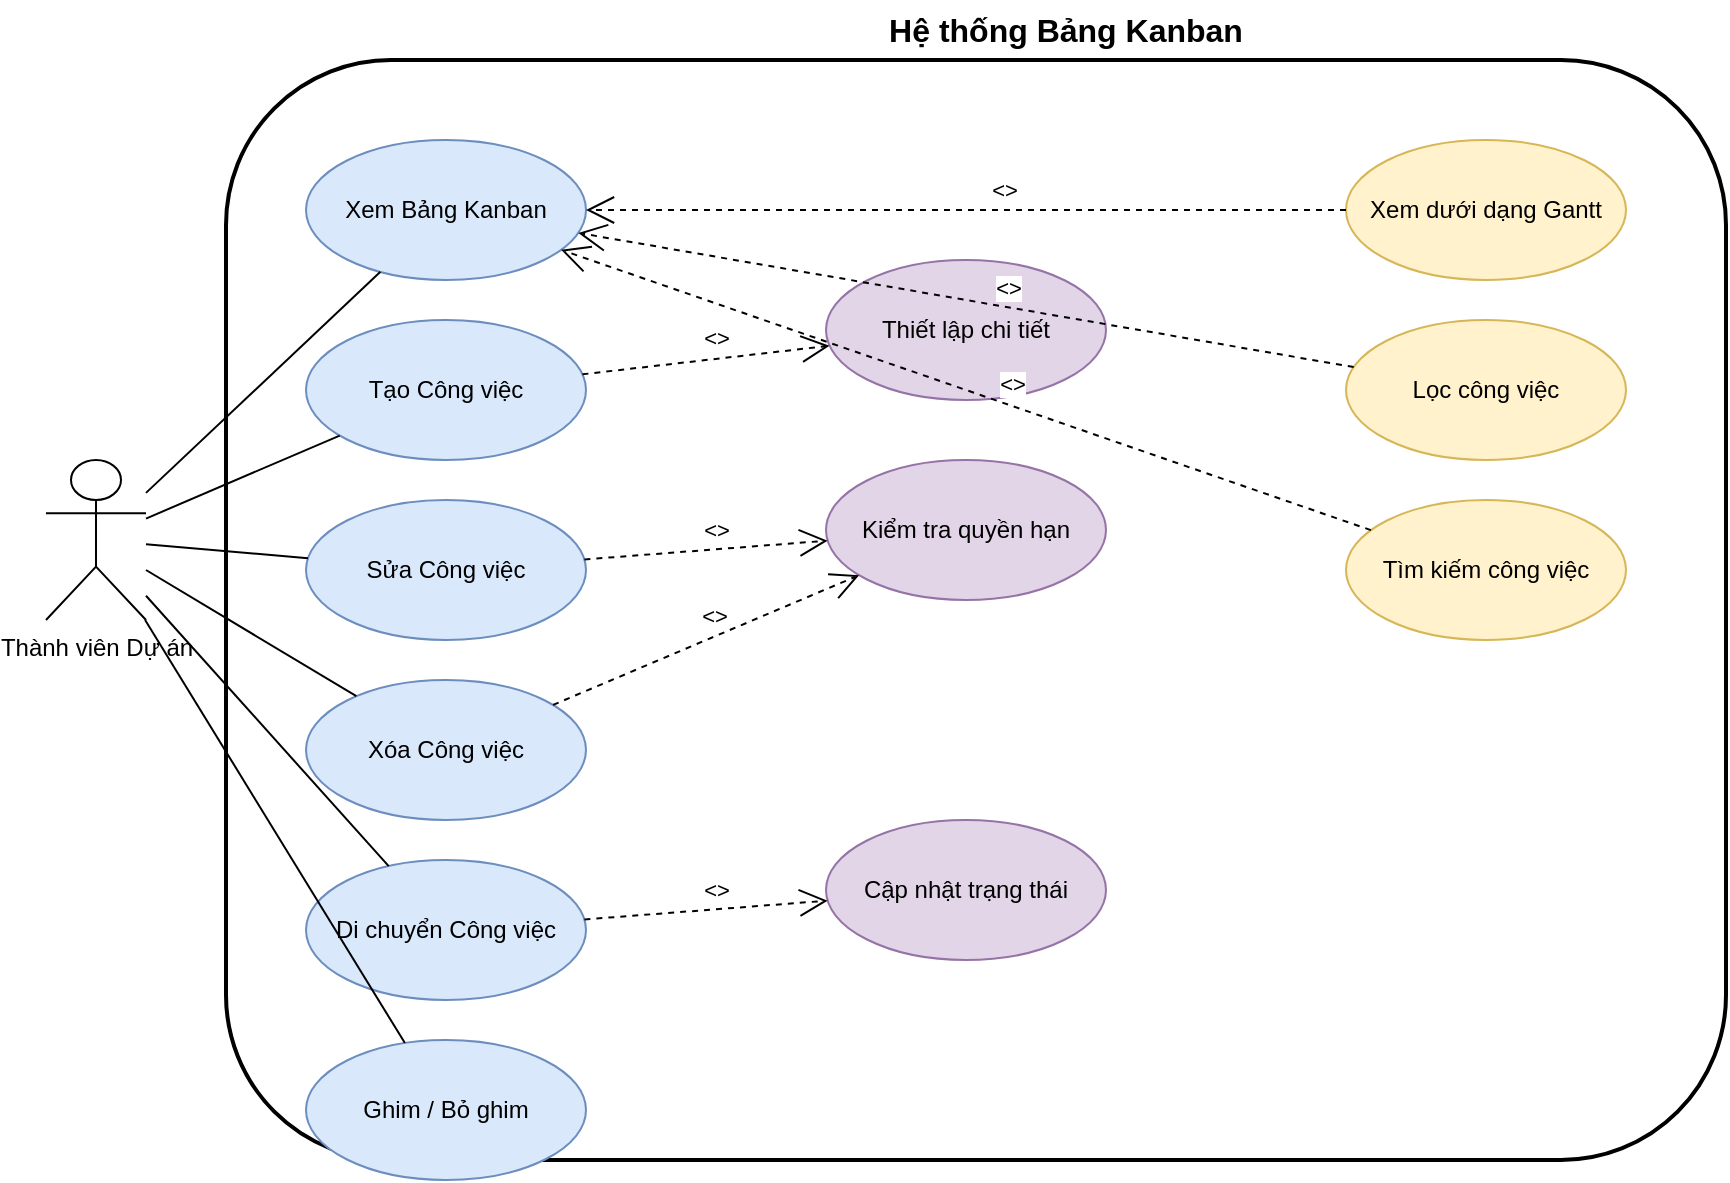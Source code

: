 <mxfile version="27.2.0">
  <diagram name="Use Case - Quản lý Kanban" id="kanban-usecase">
    <mxGraphModel dx="1138" dy="408" grid="1" gridSize="10" guides="1" tooltips="1" connect="1" arrows="1" fold="1" page="1" pageScale="1" pageWidth="1169" pageHeight="827" math="0" shadow="0">
      <root>
        <mxCell id="0" />
        <mxCell id="1" parent="0" />
        
        <!-- ACTORS -->
        <mxCell id="2" value="Thành viên Dự án" style="shape=umlActor;verticalLabelPosition=bottom;verticalAlign=top;html=1;outlineConnect=0;" parent="1" vertex="1">
          <mxGeometry x="30" y="300" width="50" height="80" as="geometry" />
        </mxCell>
        
        <!-- TIÊU ĐỀ HỆ THỐNG -->
        <mxCell id="23" value="Hệ thống Bảng Kanban" style="text;html=1;strokeColor=none;fillColor=none;align=center;verticalAlign=middle;whiteSpace=wrap;rounded=0;fontSize=16;fontStyle=1;" parent="1" vertex="1">
          <mxGeometry x="400" y="70" width="280" height="30" as="geometry" />
        </mxCell>
        
        <!-- SYSTEM BOUNDARY -->
        <mxCell id="3" value="" style="rounded=1;whiteSpace=wrap;html=1;strokeWidth=2;fillColor=none;dashed=0;strokeColor=#000000;fontStyle=1;fontSize=14;" parent="1" vertex="1">
          <mxGeometry x="120" y="100" width="750" height="550" as="geometry" />
        </mxCell>
        
        <!-- USE CASE CHÍNH - CỘT TRÁI -->
        <mxCell id="4" value="Xem Bảng Kanban" style="ellipse;whiteSpace=wrap;html=1;fillColor=#dae8fc;strokeColor=#6c8ebf;" parent="1" vertex="1">
          <mxGeometry x="160" y="140" width="140" height="70" as="geometry" />
        </mxCell>
        <mxCell id="5" value="Tạo Công việc" style="ellipse;whiteSpace=wrap;html=1;fillColor=#dae8fc;strokeColor=#6c8ebf;" parent="1" vertex="1">
          <mxGeometry x="160" y="230" width="140" height="70" as="geometry" />
        </mxCell>
        <mxCell id="6" value="Sửa Công việc" style="ellipse;whiteSpace=wrap;html=1;fillColor=#dae8fc;strokeColor=#6c8ebf;" parent="1" vertex="1">
          <mxGeometry x="160" y="320" width="140" height="70" as="geometry" />
        </mxCell>
        <mxCell id="7" value="Xóa Công việc" style="ellipse;whiteSpace=wrap;html=1;fillColor=#dae8fc;strokeColor=#6c8ebf;" parent="1" vertex="1">
          <mxGeometry x="160" y="410" width="140" height="70" as="geometry" />
        </mxCell>
        <mxCell id="8" value="Di chuyển Công việc" style="ellipse;whiteSpace=wrap;html=1;fillColor=#dae8fc;strokeColor=#6c8ebf;" parent="1" vertex="1">
          <mxGeometry x="160" y="500" width="140" height="70" as="geometry" />
        </mxCell>
        <mxCell id="9" value="Ghim / Bỏ ghim" style="ellipse;whiteSpace=wrap;html=1;fillColor=#dae8fc;strokeColor=#6c8ebf;" parent="1" vertex="1">
          <mxGeometry x="160" y="590" width="140" height="70" as="geometry" />
        </mxCell>
        
        <!-- USE CASE HỖ TRỢ - CỘT GIỮA -->
        <mxCell id="10" value="Thiết lập chi tiết" style="ellipse;whiteSpace=wrap;html=1;fillColor=#e1d5e7;strokeColor=#9673a6;" parent="1" vertex="1">
          <mxGeometry x="420" y="200" width="140" height="70" as="geometry" />
        </mxCell>
        <mxCell id="11" value="Kiểm tra quyền hạn" style="ellipse;whiteSpace=wrap;html=1;fillColor=#e1d5e7;strokeColor=#9673a6;" parent="1" vertex="1">
          <mxGeometry x="420" y="300" width="140" height="70" as="geometry" />
        </mxCell>
        <mxCell id="12" value="Cập nhật trạng thái" style="ellipse;whiteSpace=wrap;html=1;fillColor=#e1d5e7;strokeColor=#9673a6;" parent="1" vertex="1">
          <mxGeometry x="420" y="480" width="140" height="70" as="geometry" />
        </mxCell>
        
        <!-- USE CASE MỞ RỘNG - CỘT PHẢI -->
        <mxCell id="13" value="Xem dưới dạng Gantt" style="ellipse;whiteSpace=wrap;html=1;fillColor=#fff2cc;strokeColor=#d6b656;" parent="1" vertex="1">
          <mxGeometry x="680" y="140" width="140" height="70" as="geometry" />
        </mxCell>
        <mxCell id="14" value="Lọc công việc" style="ellipse;whiteSpace=wrap;html=1;fillColor=#fff2cc;strokeColor=#d6b656;" parent="1" vertex="1">
          <mxGeometry x="680" y="230" width="140" height="70" as="geometry" />
        </mxCell>
        <mxCell id="15" value="Tìm kiếm công việc" style="ellipse;whiteSpace=wrap;html=1;fillColor=#fff2cc;strokeColor=#d6b656;" parent="1" vertex="1">
          <mxGeometry x="680" y="320" width="140" height="70" as="geometry" />
        </mxCell>
        
        <!-- KẾT NỐI ACTOR → USE CASE CHÍNH -->
        <mxCell id="16" value="" style="endArrow=none;html=1;rounded=0;" parent="1" source="2" target="4" edge="1">
          <mxGeometry width="50" height="50" relative="1" as="geometry">
            <mxPoint x="80" y="340" as="sourcePoint" />
            <mxPoint x="160" y="175" as="targetPoint" />
          </mxGeometry>
        </mxCell>
        <mxCell id="17" value="" style="endArrow=none;html=1;rounded=0;" parent="1" source="2" target="5" edge="1">
          <mxGeometry width="50" height="50" relative="1" as="geometry">
            <mxPoint x="80" y="340" as="sourcePoint" />
            <mxPoint x="160" y="265" as="targetPoint" />
          </mxGeometry>
        </mxCell>
        <mxCell id="18" value="" style="endArrow=none;html=1;rounded=0;" parent="1" source="2" target="6" edge="1">
          <mxGeometry width="50" height="50" relative="1" as="geometry">
            <mxPoint x="80" y="340" as="sourcePoint" />
            <mxPoint x="160" y="355" as="targetPoint" />
          </mxGeometry>
        </mxCell>
        <mxCell id="19" value="" style="endArrow=none;html=1;rounded=0;" parent="1" source="2" target="7" edge="1">
          <mxGeometry width="50" height="50" relative="1" as="geometry">
            <mxPoint x="80" y="340" as="sourcePoint" />
            <mxPoint x="160" y="445" as="targetPoint" />
          </mxGeometry>
        </mxCell>
        <mxCell id="20" value="" style="endArrow=none;html=1;rounded=0;" parent="1" source="2" target="8" edge="1">
          <mxGeometry width="50" height="50" relative="1" as="geometry">
            <mxPoint x="80" y="340" as="sourcePoint" />
            <mxPoint x="160" y="535" as="targetPoint" />
          </mxGeometry>
        </mxCell>
        <mxCell id="21" value="" style="endArrow=none;html=1;rounded=0;" parent="1" source="2" target="9" edge="1">
          <mxGeometry width="50" height="50" relative="1" as="geometry">
            <mxPoint x="80" y="340" as="sourcePoint" />
            <mxPoint x="160" y="625" as="targetPoint" />
          </mxGeometry>
        </mxCell>
        
        <!-- INCLUDE RELATIONSHIPS -->
        <mxCell id="22" value="&lt;&lt;include&gt;&gt;" style="endArrow=open;endSize=12;dashed=1;html=1;rounded=0;labelPosition=center;verticalLabelPosition=middle;align=center;verticalAlign=middle;" parent="1" source="5" target="10" edge="1">
          <mxGeometry x="0.1" y="10" width="100" height="100" relative="1" as="geometry">
            <mxPoint x="300" y="265" as="sourcePoint" />
            <mxPoint x="420" y="235" as="targetPoint" />
            <mxPoint as="offset" />
          </mxGeometry>
        </mxCell>
        <mxCell id="24" value="&lt;&lt;include&gt;&gt;" style="endArrow=open;endSize=12;dashed=1;html=1;rounded=0;labelPosition=center;verticalLabelPosition=middle;align=center;verticalAlign=middle;" parent="1" source="6" target="11" edge="1">
          <mxGeometry x="0.1" y="10" width="100" height="100" relative="1" as="geometry">
            <mxPoint x="300" y="355" as="sourcePoint" />
            <mxPoint x="420" y="335" as="targetPoint" />
            <mxPoint as="offset" />
          </mxGeometry>
        </mxCell>
        <mxCell id="25" value="&lt;&lt;include&gt;&gt;" style="endArrow=open;endSize=12;dashed=1;html=1;rounded=0;labelPosition=center;verticalLabelPosition=middle;align=center;verticalAlign=middle;" parent="1" source="7" target="11" edge="1">
          <mxGeometry x="0.1" y="10" width="100" height="100" relative="1" as="geometry">
            <mxPoint x="300" y="445" as="sourcePoint" />
            <mxPoint x="420" y="335" as="targetPoint" />
            <mxPoint as="offset" />
          </mxGeometry>
        </mxCell>
        <mxCell id="26" value="&lt;&lt;include&gt;&gt;" style="endArrow=open;endSize=12;dashed=1;html=1;rounded=0;labelPosition=center;verticalLabelPosition=middle;align=center;verticalAlign=middle;" parent="1" source="8" target="12" edge="1">
          <mxGeometry x="0.1" y="10" width="100" height="100" relative="1" as="geometry">
            <mxPoint x="300" y="535" as="sourcePoint" />
            <mxPoint x="420" y="515" as="targetPoint" />
            <mxPoint as="offset" />
          </mxGeometry>
        </mxCell>
        
        <!-- EXTEND RELATIONSHIPS -->
        <mxCell id="27" value="&lt;&lt;extend&gt;&gt;" style="endArrow=open;endSize=12;dashed=1;html=1;rounded=0;labelPosition=center;verticalLabelPosition=middle;align=center;verticalAlign=middle;" parent="1" source="13" target="4" edge="1">
          <mxGeometry x="-0.1" y="-10" width="100" height="100" relative="1" as="geometry">
            <mxPoint x="680" y="175" as="sourcePoint" />
            <mxPoint x="300" y="175" as="targetPoint" />
            <mxPoint as="offset" />
          </mxGeometry>
        </mxCell>
        <mxCell id="28" value="&lt;&lt;extend&gt;&gt;" style="endArrow=open;endSize=12;dashed=1;html=1;rounded=0;labelPosition=center;verticalLabelPosition=middle;align=center;verticalAlign=middle;" parent="1" source="14" target="4" edge="1">
          <mxGeometry x="-0.1" y="-10" width="100" height="100" relative="1" as="geometry">
            <mxPoint x="680" y="265" as="sourcePoint" />
            <mxPoint x="300" y="175" as="targetPoint" />
            <mxPoint as="offset" />
          </mxGeometry>
        </mxCell>
        <mxCell id="29" value="&lt;&lt;extend&gt;&gt;" style="endArrow=open;endSize=12;dashed=1;html=1;rounded=0;labelPosition=center;verticalLabelPosition=middle;align=center;verticalAlign=middle;" parent="1" source="15" target="4" edge="1">
          <mxGeometry x="-0.1" y="-10" width="100" height="100" relative="1" as="geometry">
            <mxPoint x="680" y="355" as="sourcePoint" />
            <mxPoint x="300" y="175" as="targetPoint" />
            <mxPoint as="offset" />
          </mxGeometry>
        </mxCell>
        
      </root>
    </mxGraphModel>
  </diagram>
</mxfile>
            <mxPoint x="120" y="440" as="sourcePoint" />
            <mxPoint x="250" y="695" as="targetPoint" />
          </mxGeometry>
        </mxCell>
        
        <!-- Include Relationships -->
        <mxCell id="rel-include-create-details" value="&lt;div&gt;&amp;lt;&amp;lt;include&amp;gt;&amp;gt;&lt;/div&gt;" style="endArrow=open;endSize=12;dashed=1;html=1;rounded=0;" parent="1" source="uc-create-task" target="uc-set-details" edge="1">
          <mxGeometry width="100" height="100" relative="1" as="geometry">
            <mxPoint x="450" y="295" as="sourcePoint" />
            <mxPoint x="650" y="295" as="targetPoint" />
          </mxGeometry>
        </mxCell>
        
        <mxCell id="rel-include-edit-details" value="&lt;div&gt;&amp;lt;&amp;lt;include&amp;gt;&amp;gt;&lt;/div&gt;" style="endArrow=open;endSize=12;dashed=1;html=1;rounded=0;" parent="1" source="uc-edit-task" target="uc-set-details" edge="1">
          <mxGeometry width="100" height="100" relative="1" as="geometry">
            <mxPoint x="450" y="395" as="sourcePoint" />
            <mxPoint x="650" y="295" as="targetPoint" />
          </mxGeometry>
        </mxCell>
        
        <mxCell id="rel-include-edit-permission" value="&lt;div&gt;&amp;lt;&amp;lt;include&amp;gt;&amp;gt;&lt;/div&gt;" style="endArrow=open;endSize=12;dashed=1;html=1;rounded=0;" parent="1" source="uc-edit-task" target="uc-check-permission" edge="1">
          <mxGeometry width="100" height="100" relative="1" as="geometry">
            <mxPoint x="450" y="395" as="sourcePoint" />
            <mxPoint x="650" y="395" as="targetPoint" />
          </mxGeometry>
        </mxCell>
        
        <mxCell id="rel-include-delete-permission" value="&lt;div&gt;&amp;lt;&amp;lt;include&amp;gt;&amp;gt;&lt;/div&gt;" style="endArrow=open;endSize=12;dashed=1;html=1;rounded=0;" parent="1" source="uc-delete-task" target="uc-check-permission" edge="1">
          <mxGeometry width="100" height="100" relative="1" as="geometry">
            <mxPoint x="450" y="495" as="sourcePoint" />
            <mxPoint x="650" y="395" as="targetPoint" />
          </mxGeometry>
        </mxCell>
        
        <mxCell id="rel-include-move-permission" value="&lt;div&gt;&amp;lt;&amp;lt;include&amp;gt;&amp;gt;&lt;/div&gt;" style="endArrow=open;endSize=12;dashed=1;html=1;rounded=0;" parent="1" source="uc-move-task" target="uc-check-permission" edge="1">
          <mxGeometry width="100" height="100" relative="1" as="geometry">
            <mxPoint x="450" y="595" as="sourcePoint" />
            <mxPoint x="650" y="395" as="targetPoint" />
          </mxGeometry>
        </mxCell>
        
        <mxCell id="rel-include-move-status" value="&lt;div&gt;&amp;lt;&amp;lt;include&amp;gt;&amp;gt;&lt;/div&gt;" style="endArrow=open;endSize=12;dashed=1;html=1;rounded=0;" parent="1" source="uc-move-task" target="uc-update-status" edge="1">
          <mxGeometry width="100" height="100" relative="1" as="geometry">
            <mxPoint x="450" y="595" as="sourcePoint" />
            <mxPoint x="650" y="635" as="targetPoint" />
          </mxGeometry>
        </mxCell>
        
        <mxCell id="rel-include-pin-status" value="&lt;div&gt;&amp;lt;&amp;lt;include&amp;gt;&amp;gt;&lt;/div&gt;" style="endArrow=open;endSize=12;dashed=1;html=1;rounded=0;" parent="1" source="uc-pin-task" target="uc-update-status" edge="1">
          <mxGeometry width="100" height="100" relative="1" as="geometry">
            <mxPoint x="450" y="695" as="sourcePoint" />
            <mxPoint x="650" y="635" as="targetPoint" />
          </mxGeometry>
        </mxCell>
        
        <!-- Extend Relationship -->
        <mxCell id="rel-extend-gantt" value="&lt;div&gt;&amp;lt;&amp;lt;extend&amp;gt;&amp;gt;&lt;/div&gt;" style="endArrow=open;endSize=12;dashed=1;html=1;rounded=0;" parent="1" source="uc-view-gantt" target="uc-view-board" edge="1">
          <mxGeometry width="100" height="100" relative="1" as="geometry">
            <mxPoint x="300" y="195" as="sourcePoint" />
            <mxPoint x="450" y="195" as="targetPoint" />
          </mxGeometry>
        </mxCell>
        
      </root>
    </mxGraphModel>
  </diagram>
</mxfile>
